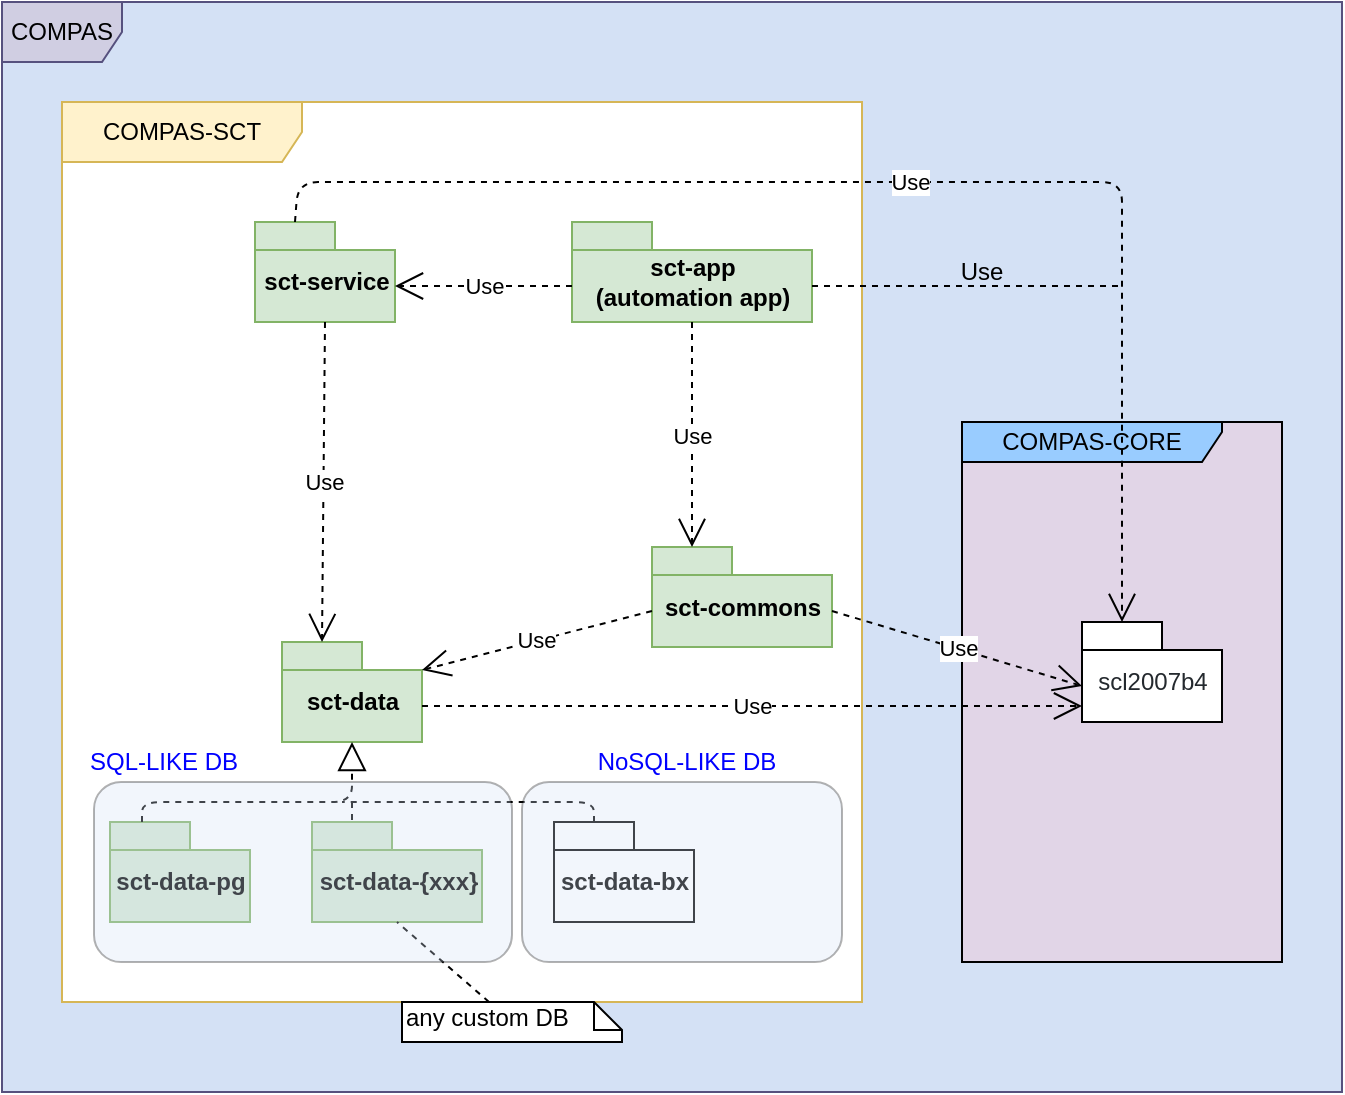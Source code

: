 <mxfile version="14.9.8" type="device"><diagram id="3wWlgGhNNHLo4Hu9hpyk" name="Page-1"><mxGraphModel dx="1182" dy="732" grid="1" gridSize="10" guides="1" tooltips="1" connect="1" arrows="1" fold="1" page="1" pageScale="1" pageWidth="827" pageHeight="1169" math="0" shadow="0"><root><mxCell id="0"/><mxCell id="1" parent="0"/><mxCell id="mlE7LE_FIp_m5NRGwoGI-30" value="COMPAS" style="shape=umlFrame;whiteSpace=wrap;html=1;fillColor=#d0cee2;strokeColor=#56517e;swimlaneFillColor=#D4E1F5;" vertex="1" parent="1"><mxGeometry x="140" y="40" width="670" height="545" as="geometry"/></mxCell><mxCell id="mlE7LE_FIp_m5NRGwoGI-31" value="COMPAS-SCT" style="shape=umlFrame;whiteSpace=wrap;html=1;width=120;height=30;fillColor=#fff2cc;strokeColor=#d6b656;swimlaneFillColor=#ffffff;" vertex="1" parent="1"><mxGeometry x="170" y="90" width="400" height="450" as="geometry"/></mxCell><mxCell id="mlE7LE_FIp_m5NRGwoGI-32" value="COMPAS-CORE" style="shape=umlFrame;whiteSpace=wrap;html=1;width=130;height=20;swimlaneFillColor=#E1D5E7;fillColor=#99CCFF;" vertex="1" parent="1"><mxGeometry x="620" y="250" width="160" height="270" as="geometry"/></mxCell><mxCell id="mlE7LE_FIp_m5NRGwoGI-33" value="sct-commons" style="shape=folder;fontStyle=1;spacingTop=10;tabWidth=40;tabHeight=14;tabPosition=left;html=1;fillColor=#d5e8d4;strokeColor=#82b366;" vertex="1" parent="1"><mxGeometry x="465" y="312.5" width="90" height="50" as="geometry"/></mxCell><mxCell id="mlE7LE_FIp_m5NRGwoGI-34" value="sct-data" style="shape=folder;fontStyle=1;spacingTop=10;tabWidth=40;tabHeight=14;tabPosition=left;html=1;fillColor=#d5e8d4;strokeColor=#82b366;" vertex="1" parent="1"><mxGeometry x="280" y="360" width="70" height="50" as="geometry"/></mxCell><mxCell id="mlE7LE_FIp_m5NRGwoGI-35" value="sct-data-pg" style="shape=folder;fontStyle=1;spacingTop=10;tabWidth=40;tabHeight=14;tabPosition=left;html=1;fillColor=#d5e8d4;strokeColor=#82b366;" vertex="1" parent="1"><mxGeometry x="194" y="450" width="70" height="50" as="geometry"/></mxCell><mxCell id="mlE7LE_FIp_m5NRGwoGI-36" value="sct-data-bx" style="shape=folder;fontStyle=1;spacingTop=10;tabWidth=40;tabHeight=14;tabPosition=left;html=1;" vertex="1" parent="1"><mxGeometry x="416" y="450" width="70" height="50" as="geometry"/></mxCell><mxCell id="mlE7LE_FIp_m5NRGwoGI-37" value="sct-service" style="shape=folder;fontStyle=1;spacingTop=10;tabWidth=40;tabHeight=14;tabPosition=left;html=1;fillColor=#d5e8d4;strokeColor=#82b366;" vertex="1" parent="1"><mxGeometry x="266.5" y="150" width="70" height="50" as="geometry"/></mxCell><mxCell id="mlE7LE_FIp_m5NRGwoGI-38" value="sct-app&lt;br&gt;(automation app)" style="shape=folder;fontStyle=1;spacingTop=10;tabWidth=40;tabHeight=14;tabPosition=left;html=1;fillColor=#d5e8d4;strokeColor=#82b366;" vertex="1" parent="1"><mxGeometry x="425" y="150" width="120" height="50" as="geometry"/></mxCell><mxCell id="mlE7LE_FIp_m5NRGwoGI-39" value="Use" style="endArrow=open;endSize=12;dashed=1;html=1;exitX=0.5;exitY=1;exitDx=0;exitDy=0;exitPerimeter=0;entryX=0;entryY=0;entryDx=20;entryDy=0;entryPerimeter=0;" edge="1" parent="1" source="mlE7LE_FIp_m5NRGwoGI-37" target="mlE7LE_FIp_m5NRGwoGI-34"><mxGeometry width="160" relative="1" as="geometry"><mxPoint x="140" y="620" as="sourcePoint"/><mxPoint x="300" y="620" as="targetPoint"/></mxGeometry></mxCell><mxCell id="mlE7LE_FIp_m5NRGwoGI-40" value="Use" style="endArrow=open;endSize=12;dashed=1;html=1;exitX=0.5;exitY=1;exitDx=0;exitDy=0;exitPerimeter=0;entryX=0;entryY=0;entryDx=20;entryDy=0;entryPerimeter=0;" edge="1" parent="1" source="mlE7LE_FIp_m5NRGwoGI-38" target="mlE7LE_FIp_m5NRGwoGI-33"><mxGeometry width="160" relative="1" as="geometry"><mxPoint x="140" y="620" as="sourcePoint"/><mxPoint x="300" y="620" as="targetPoint"/></mxGeometry></mxCell><mxCell id="mlE7LE_FIp_m5NRGwoGI-41" value="Use" style="endArrow=open;endSize=12;dashed=1;html=1;exitX=0;exitY=0;exitDx=0;exitDy=32;exitPerimeter=0;entryX=0;entryY=0;entryDx=70;entryDy=32;entryPerimeter=0;" edge="1" parent="1" source="mlE7LE_FIp_m5NRGwoGI-38" target="mlE7LE_FIp_m5NRGwoGI-37"><mxGeometry width="160" relative="1" as="geometry"><mxPoint x="140" y="620" as="sourcePoint"/><mxPoint x="300" y="620" as="targetPoint"/></mxGeometry></mxCell><mxCell id="mlE7LE_FIp_m5NRGwoGI-42" value="" style="endArrow=block;dashed=1;endFill=0;endSize=12;html=1;entryX=0.5;entryY=1;entryDx=0;entryDy=0;entryPerimeter=0;edgeStyle=orthogonalEdgeStyle;" edge="1" parent="1" target="mlE7LE_FIp_m5NRGwoGI-34"><mxGeometry width="160" relative="1" as="geometry"><mxPoint x="210" y="450" as="sourcePoint"/><mxPoint x="300" y="620" as="targetPoint"/><Array as="points"><mxPoint x="210" y="450"/><mxPoint x="210" y="440"/><mxPoint x="315" y="440"/></Array></mxGeometry></mxCell><mxCell id="mlE7LE_FIp_m5NRGwoGI-43" value="" style="endArrow=none;dashed=1;html=1;exitX=0;exitY=0;exitDx=20;exitDy=0;exitPerimeter=0;" edge="1" parent="1" source="mlE7LE_FIp_m5NRGwoGI-36"><mxGeometry width="50" height="50" relative="1" as="geometry"><mxPoint x="140" y="670" as="sourcePoint"/><mxPoint x="310" y="440" as="targetPoint"/><Array as="points"><mxPoint x="436" y="440"/><mxPoint x="370" y="440"/><mxPoint x="350" y="440"/></Array></mxGeometry></mxCell><mxCell id="mlE7LE_FIp_m5NRGwoGI-44" value="&lt;font color=&quot;#24292e&quot; size=&quot;1&quot;&gt;&lt;span style=&quot;font-weight: 400 ; white-space: normal ; font-size: 12px&quot;&gt;scl2007b4&lt;/span&gt;&lt;/font&gt;" style="shape=folder;fontStyle=1;spacingTop=10;tabWidth=40;tabHeight=14;tabPosition=left;html=1;" vertex="1" parent="1"><mxGeometry x="680" y="350" width="70" height="50" as="geometry"/></mxCell><mxCell id="mlE7LE_FIp_m5NRGwoGI-45" value="Use" style="endArrow=open;endSize=12;dashed=1;html=1;exitX=0;exitY=0;exitDx=90;exitDy=32;exitPerimeter=0;entryX=0;entryY=0;entryDx=0;entryDy=32;entryPerimeter=0;" edge="1" parent="1" source="mlE7LE_FIp_m5NRGwoGI-33" target="mlE7LE_FIp_m5NRGwoGI-44"><mxGeometry width="160" relative="1" as="geometry"><mxPoint x="140" y="610" as="sourcePoint"/><mxPoint x="300" y="610" as="targetPoint"/></mxGeometry></mxCell><mxCell id="mlE7LE_FIp_m5NRGwoGI-46" value="sct-data-{xxx}" style="shape=folder;fontStyle=1;spacingTop=10;tabWidth=40;tabHeight=14;tabPosition=left;html=1;fillColor=#d5e8d4;strokeColor=#82b366;" vertex="1" parent="1"><mxGeometry x="295" y="450" width="85" height="50" as="geometry"/></mxCell><mxCell id="mlE7LE_FIp_m5NRGwoGI-47" value="" style="endArrow=none;dashed=1;html=1;entryX=0;entryY=0;entryDx=20;entryDy=0;entryPerimeter=0;" edge="1" parent="1" target="mlE7LE_FIp_m5NRGwoGI-46"><mxGeometry width="50" height="50" relative="1" as="geometry"><mxPoint x="315" y="440" as="sourcePoint"/><mxPoint x="190" y="610" as="targetPoint"/></mxGeometry></mxCell><mxCell id="mlE7LE_FIp_m5NRGwoGI-48" value="any custom DB" style="shape=note;whiteSpace=wrap;html=1;size=14;verticalAlign=top;align=left;spacingTop=-6;" vertex="1" parent="1"><mxGeometry x="340" y="540" width="110" height="20" as="geometry"/></mxCell><mxCell id="mlE7LE_FIp_m5NRGwoGI-49" value="" style="endArrow=none;dashed=1;html=1;entryX=0.5;entryY=1;entryDx=0;entryDy=0;entryPerimeter=0;" edge="1" parent="1" source="mlE7LE_FIp_m5NRGwoGI-48" target="mlE7LE_FIp_m5NRGwoGI-46"><mxGeometry width="50" height="50" relative="1" as="geometry"><mxPoint x="140" y="660" as="sourcePoint"/><mxPoint x="190" y="610" as="targetPoint"/></mxGeometry></mxCell><mxCell id="mlE7LE_FIp_m5NRGwoGI-50" value="Use" style="endArrow=open;endSize=12;dashed=1;html=1;exitX=0;exitY=0;exitDx=70;exitDy=32;exitPerimeter=0;" edge="1" parent="1" source="mlE7LE_FIp_m5NRGwoGI-34"><mxGeometry width="160" relative="1" as="geometry"><mxPoint x="569" y="297" as="sourcePoint"/><mxPoint x="680" y="392" as="targetPoint"/></mxGeometry></mxCell><mxCell id="mlE7LE_FIp_m5NRGwoGI-51" value="Use" style="endArrow=open;endSize=12;dashed=1;html=1;exitX=0;exitY=0;exitDx=0;exitDy=32;exitPerimeter=0;entryX=0;entryY=0;entryDx=70;entryDy=14;entryPerimeter=0;" edge="1" parent="1" source="mlE7LE_FIp_m5NRGwoGI-33" target="mlE7LE_FIp_m5NRGwoGI-34"><mxGeometry width="160" relative="1" as="geometry"><mxPoint x="579" y="307" as="sourcePoint"/><mxPoint x="700" y="402" as="targetPoint"/></mxGeometry></mxCell><mxCell id="mlE7LE_FIp_m5NRGwoGI-52" value="Use" style="endArrow=open;endSize=12;dashed=1;html=1;exitX=0;exitY=0;exitDx=20;exitDy=0;exitPerimeter=0;entryX=0;entryY=0;entryDx=20;entryDy=0;entryPerimeter=0;" edge="1" parent="1" source="mlE7LE_FIp_m5NRGwoGI-37" target="mlE7LE_FIp_m5NRGwoGI-44"><mxGeometry width="160" relative="1" as="geometry"><mxPoint x="140" y="610" as="sourcePoint"/><mxPoint x="300" y="610" as="targetPoint"/><Array as="points"><mxPoint x="288" y="130"/><mxPoint x="670" y="130"/><mxPoint x="700" y="130"/></Array></mxGeometry></mxCell><mxCell id="mlE7LE_FIp_m5NRGwoGI-53" value="" style="endArrow=none;dashed=1;html=1;exitX=0;exitY=0;exitDx=120;exitDy=32;exitPerimeter=0;" edge="1" parent="1" source="mlE7LE_FIp_m5NRGwoGI-38"><mxGeometry width="50" height="50" relative="1" as="geometry"><mxPoint x="140" y="660" as="sourcePoint"/><mxPoint x="700" y="182" as="targetPoint"/></mxGeometry></mxCell><mxCell id="mlE7LE_FIp_m5NRGwoGI-54" value="Use" style="text;html=1;strokeColor=none;fillColor=none;align=center;verticalAlign=middle;whiteSpace=wrap;rounded=0;" vertex="1" parent="1"><mxGeometry x="610" y="165" width="40" height="20" as="geometry"/></mxCell><mxCell id="mlE7LE_FIp_m5NRGwoGI-55" value="" style="rounded=1;whiteSpace=wrap;html=1;opacity=30;fillColor=#D4E1F5;" vertex="1" parent="1"><mxGeometry x="186" y="430" width="209" height="90" as="geometry"/></mxCell><mxCell id="mlE7LE_FIp_m5NRGwoGI-56" value="" style="rounded=1;whiteSpace=wrap;html=1;opacity=30;fillColor=#D4E1F5;" vertex="1" parent="1"><mxGeometry x="400" y="430" width="160" height="90" as="geometry"/></mxCell><mxCell id="mlE7LE_FIp_m5NRGwoGI-57" value="&lt;font color=&quot;#0000ff&quot;&gt;SQL-LIKE DB&lt;/font&gt;" style="text;html=1;strokeColor=none;fillColor=none;align=center;verticalAlign=middle;whiteSpace=wrap;rounded=0;opacity=50;" vertex="1" parent="1"><mxGeometry x="182" y="410" width="78" height="20" as="geometry"/></mxCell><mxCell id="mlE7LE_FIp_m5NRGwoGI-58" value="&lt;font color=&quot;#0000ff&quot;&gt;NoSQL-LIKE DB&lt;/font&gt;" style="text;html=1;strokeColor=none;fillColor=none;align=center;verticalAlign=middle;whiteSpace=wrap;rounded=0;opacity=50;" vertex="1" parent="1"><mxGeometry x="425" y="410" width="115" height="20" as="geometry"/></mxCell></root></mxGraphModel></diagram></mxfile>